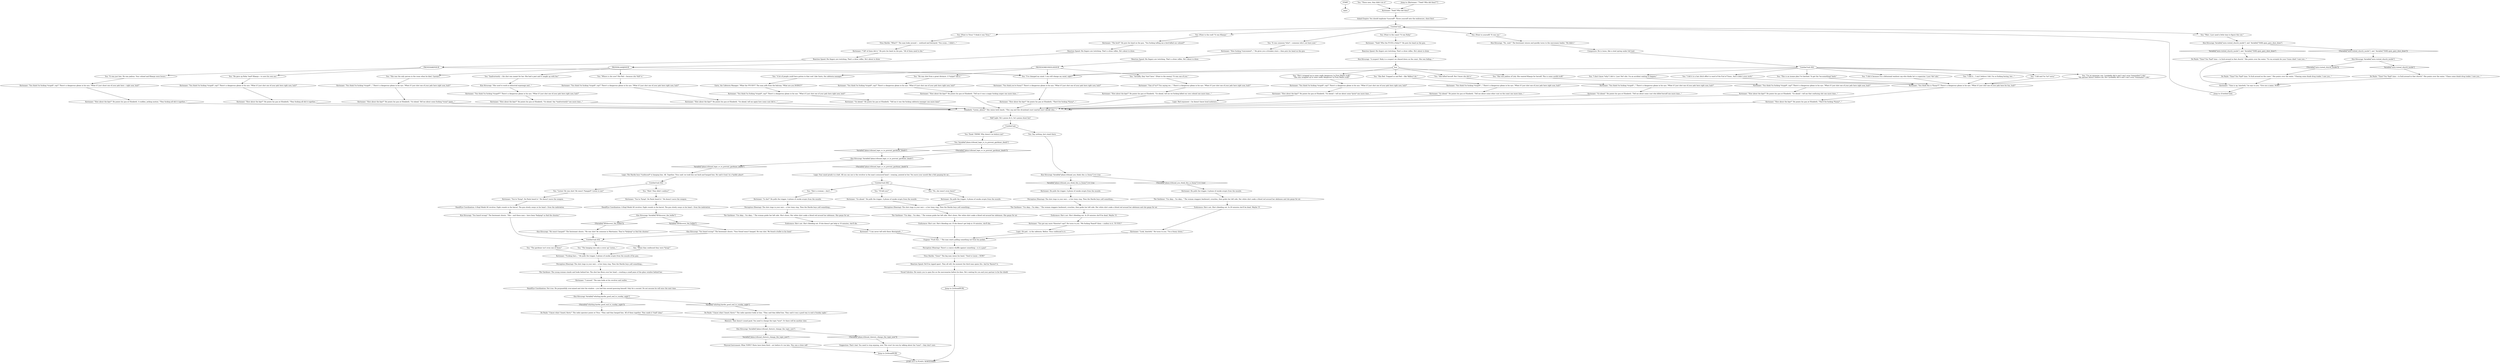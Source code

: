 # TRIBUNAL / THEY DID NOT DO THIS!
# "They didn't do it!"
# ==================================================
digraph G {
	  0 [label="START"];
	  1 [label="input"];
	  2 [label="You: (Point to yourself) \"It was me.\""];
	  3 [label="You: (Point to the coast) \"It was Ruby.\""];
	  4 [label="Untitled hub (02)"];
	  5 [label="Kortenaer: \"You think I'm fucking *stupid*, cop?\" There's a dangerous gleam in his eye. \"What if I just shot one of your pals here right now, huh?\""];
	  6 [label="Logic: Your mind grinds to a halt. All you can see is the revolver in the man's armoured hand -- swaying, pointed at her. You move your mouth like a fish gasping for air..."];
	  7 [label="Kortenaer: \"How about the kipt?\" He points his gun at Elizabeth. A sudden, jerking motion. \"They fucking all did it together...\""];
	  8 [label="Kortenaer: \"How about the kipt?\" He points his gun at Elizabeth. \"They fucking all did it together...\""];
	  9 [label="You: \"Wait! They didn't confess!\""];
	  10 [label="Kortenaer: He pulls the trigger. A plume of smoke erupts from the muzzle."];
	  11 [label="You: \"I did it because I'm a delusional washout cop who thinks he's a superstar. I just *do* shit.\""];
	  12 [label="Reaction Speed: His fingers are twitching. That's a draw reflex. He's about to draw."];
	  13 [label="Kortenaer: \"How about the kipt?\" He points his gun at Elizabeth. \"Go ahead, tell me again how some cunt did it...\""];
	  14 [label="Kortenaer: \"You're *lying*. De Paule heard it.\" He doesn't move the weapon."];
	  15 [label="You: \"The gardener isn't even one of them!\""];
	  16 [label="PROVEKLAASJEHUB"];
	  17 [label="Kim Kitsuragi: \"A suspect! Ruby is a suspect we chased down on the coast. She was hiding...\""];
	  18 [label="Kortenaer: \"How about the kipt?\" He points his gun at Elizabeth. \"Go ahead, tell me we fucking killed our own colonel one more time...\""];
	  19 [label="You: \"A lot of people could have gotten to that roof. Like Garte, the cafeteria manager.\""];
	  20 [label="Kortenaer: \"Yeah? Who did then?\""];
	  21 [label="Reaction Speed: His fingers are twitching. That's a draw reflex. He's about to draw."];
	  22 [label="You: \"I did it... I can't believe I did. I'm so fucking boring, but...\""];
	  23 [label="De Paule: \"Time? You *had* time -- to fuck around in that church.\" She points over the water. \"To run errands for your Union chief. I saw you...\""];
	  24 [label="Inland Empire: You should implicate *yourself*. Throw yourself onto the embrasure, chest first!"];
	  25 [label="Elizabeth: \"Listen, please!\" She raises both hands. \"This cop and this drumhead court martial won't decide who...\""];
	  26 [label="De Paule: \"I know what I heard, Korty!\" The radio operator points at Titus. \"They said they hanged him. All of them together. They made it *real* clear.\""];
	  27 [label="Perception (Hearing): The shot rings in your ears -- a low tinny ring. Then the Hardie boys yell something..."];
	  28 [label="The Gardener: \"I'm okay... I'm okay...\" The woman staggers backward, crouches, then grabs her left side. Her white shirt soaks a blood red around her abdomen and she gasps for air."];
	  29 [label="Logic: Bad argument -- he doesn't know local mobsters..."];
	  30 [label="Untitled hub"];
	  31 [label="You: \"Actually, they *are* here.\" (Point to the enemy) \"It was one of you.\""];
	  32 [label="Kortenaer: \"You think I'm fucking *stupid*...\" There's a dangerous gleam in his eye. \"What if I just shot one of your pals here right now, huh?\""];
	  33 [label="Kortenaer: \"How about the kipt?\" He points his gun at Elizabeth. \"Go ahead. Tell me about some fucking *room* again...\""];
	  34 [label="Kortenaer: \"How about the kipt?\" He points his gun at Elizabeth. \"Go ahead -- tell me that confusing shit one more time...\""];
	  35 [label="You: \"Listen! He was shot! He wasn't *hanged*! Listen to me!\""];
	  36 [label="Rhetoric: That doesn't sound good. You need to change the topic *now*. Or there will be another shot."];
	  37 [label="You: \"No, she wasn't even there!\""];
	  38 [label="Titus Hardie: \"Gene!\" The big man raises his hand. \"Tend to Lizzie -- NOW!\""];
	  39 [label="Kortenaer: \"You think I'm fucking *stupid*...\" There's a dangerous gleam in his eye. \"What if I just shot one of your pals here right now, huh?\""];
	  40 [label="You: \"It was just him. He was jealous. Your colonel and Klaasje were lovers.\""];
	  41 [label="Jump to: [Untitled hub]"];
	  42 [label="You: \"The hanging was only a cover up! Listen...\""];
	  43 [label="Kortenaer: He pulls the trigger. A plume of smoke erupts from the muzzle."];
	  44 [label="Reaction Speed: He'll be ripped apart. They all will, the moment the third man opens fire. And he *knows* it."];
	  45 [label="Kortenaer: \"How fucking *convenient*...\" He gives you a drunken stare -- then puts his hand on the gun."];
	  46 [label="You: \"She was jealous of Lely. She wanted Klaasje for herself. This is some sordid stuff.\""];
	  47 [label="You: \"These men, they didn't do it!\""];
	  48 [label="Kim Kitsuragi: Variable[\"plaza.tribunal_logic_rc_to_prevent_gardener_death\"]"];
	  49 [label="Variable[\"plaza.tribunal_logic_rc_to_prevent_gardener_death\"]", shape=diamond];
	  50 [label="!(Variable[\"plaza.tribunal_logic_rc_to_prevent_gardener_death\"])", shape=diamond];
	  51 [label="Kim Kitsuragi: \"He wasn't hanged!\" The lieutenant shouts. \"He was shot! By someone in Martinaise. They're *helping* us find the shooter.\""];
	  52 [label="Jump to: [tribunalHUB]"];
	  53 [label="Kim Kitsuragi: Variable[\"auto.visited_church_inside\"]  and  Variable[\"TASK.open_gary_door_done\"]"];
	  54 [label="Variable[\"auto.visited_church_inside\"]  and  Variable[\"TASK.open_gary_door_done\"]", shape=diamond];
	  55 [label="!(Variable[\"auto.visited_church_inside\"]  and  Variable[\"TASK.open_gary_door_done\"])", shape=diamond];
	  56 [label="Kim Kitsuragi: Variable[\"XP.discover_the_bullet\"]"];
	  57 [label="Variable[\"XP.discover_the_bullet\"]", shape=diamond];
	  58 [label="!(Variable[\"XP.discover_the_bullet\"])", shape=diamond];
	  59 [label="Untitled hub (03)"];
	  60 [label="De Paule: \"I know what I heard, Korty!\" The radio operator looks at him. \"They said they killed him. They said it was a good way to end a Sunday night.\""];
	  61 [label="Eugene: \"Fuck this...\" The man starts pulling something out from his pocket."];
	  62 [label="Kortenaer: He pulls the trigger. A plume of smoke erupts from the muzzle."];
	  63 [label="Endurance: She's not. She's bleeding out. If she doesn't get help in 10 minutes, she'll die."];
	  64 [label="Perception (Hearing): The shot rings in your ears -- a low tinny ring. Then the Hardie boys yell something..."];
	  65 [label="You: \"I did and I'm *so* sorry.\""];
	  66 [label="You: \"Inadvertently -- the shot was meant for her. She had a past and it caught up with her.\""];
	  67 [label="Reaction Speed: His fingers are twitching. That's a draw reflex. He's about to draw."];
	  68 [label="Kim Kitsuragi: Variable[\"plaza.tribunal_rhetoric_change_the_topic_now\"]"];
	  69 [label="Variable[\"plaza.tribunal_rhetoric_change_the_topic_now\"]", shape=diamond];
	  70 [label="!(Variable[\"plaza.tribunal_rhetoric_change_the_topic_now\"])", shape=diamond];
	  71 [label="Kortenaer: \"The bird?\" He puts his hand on the gun. \"You fucking telling me a bird killed our colonel?\""];
	  72 [label="PROVESOMEONEELSEHUB"];
	  73 [label="You: \"I'm an amnesiac cop. I probably did it and I can't even *remember* I did.\"\n\"My partner doesn't believe me, but I probably did it and I can't even *remember* I did.\""];
	  74 [label="Hand/Eye Coordination: Not true. He purposefully over-aimed and shot the window -- you had him second guessing himself. Only for a second. Do not assume he will miss the next time."];
	  75 [label="The Gardener: \"I'm okay... I'm okay...\" The woman grabs her left side. She's down. Her white shirt soaks a blood red around her abdomen. She gasps for air."];
	  76 [label="Perception (Hearing): The shot rings in your ears -- a low tinny ring. Then the Hardie boys yell something..."];
	  77 [label="Kim Kitsuragi: \"No, wait!\" The lieutenant winces and quickly turns to the mercenary leader. \"He didn't.\""];
	  78 [label="Titus Hardie: \"What?!\" The man looks around --  confused and betrayed. \"You scum... I didn't...\""];
	  79 [label="Reaction Speed: His fingers are twitching. That's a draw reflex. He's about to draw."];
	  80 [label="Kortenaer: \"You think I'm fucking *stupid*, cop?\" There's a dangerous gleam in his eye. \"What if I just shot one of your pals here right now, huh?\""];
	  81 [label="Kortenaer: \"I missed.\" The man looks at his revolver and smiles."];
	  82 [label="You: \"I'll kill you!\""];
	  83 [label="You: \"She's a woman -- don't...\""];
	  84 [label="Kim Kitsuragi: Variable[\"plaza.tribunal_you_think_this_is_funny\"] == true"];
	  85 [label="Variable[\"plaza.tribunal_you_think_this_is_funny\"] == true", shape=diamond];
	  86 [label="!(Variable[\"plaza.tribunal_you_think_this_is_funny\"] == true)", shape=diamond];
	  87 [label="The Gardener: \"I'm okay... I'm okay...\" The woman grabs her left side. She's down. Her white shirt soaks a blood red around her abdomen. She gasps for air."];
	  88 [label="Jump to: [Kortenaer: \"\"Yeah? Who did then?\"\"]"];
	  89 [label="You: \"It was someone *else* -- someone who's not here now.\""];
	  90 [label="PROVEHARDYHUB"];
	  91 [label="Kim Kitsuragi: Variable[\"auto.visited_church_inside\"]"];
	  92 [label="Variable[\"auto.visited_church_inside\"]", shape=diamond];
	  93 [label="!(Variable[\"auto.visited_church_inside\"])", shape=diamond];
	  94 [label="Kortenaer: \"How about the kipt?\" He points his gun at Elizabeth. \"Go ahead -- tell me about some *puta* one more time...\""];
	  95 [label="Kortenaer: \"Go ahead.\" He points his gun at Elizabeth. \"Tell me it was the fucking cafeteria manager one more time!\""];
	  96 [label="Physical Instrument: What TOPIC? Shots have been fired -- act before it's too late. This was a close call!"];
	  97 [label="Kortenaer: \"You're *lying*. De Paule heard it.\" He doesn't move the weapon."];
	  98 [label="You: \"Wait, I just need a little time to figure this out.\""];
	  99 [label="De Paule: \"Time? You *had* time -- to fuck around in that church!\" She points over the water. \"Chase some dumb drug trader. I saw you...\""];
	  100 [label="You: \"She fled. Trapped us and fled -- like *killers* do.\""];
	  101 [label="You: \"She's wrapped up in some really dangerous La Puta Madre stuff.\"\n\"She was wrapped up in some really dangerous La Puta Madre stuff.\""];
	  102 [label="You: \"He was shot from a great distance. A *sniper* did it.\""];
	  103 [label="Kortenaer: \"How about the kipt?\" He points his gun at Elizabeth. \"Tell me it was a magic fucking sniper one more time...\""];
	  104 [label="You: Think! THINK! Why doesn't he believe me?"];
	  105 [label="You: Variable[\"plaza.tribunal_logic_rc_to_prevent_gardener_death\"]"];
	  106 [label="Variable[\"plaza.tribunal_logic_rc_to_prevent_gardener_death\"]", shape=diamond];
	  107 [label="!(Variable[\"plaza.tribunal_logic_rc_to_prevent_gardener_death\"])", shape=diamond];
	  108 [label="Logic: The Hardie boys *confessed* to hanging him. All. Together. Titus said: we took him out back and hanged him. He said it loud. In a *public place*."];
	  109 [label="Kortenaer: \"How about the kipt?\" He points his gun at Elizabeth. \"That'd be fucking *funny*...\""];
	  110 [label="The Gardener: The young woman stands and looks behind her. The shot has flown over her head -- crashing a small pane of the glass window behind her."];
	  111 [label="Kim Kitsuragi: Variable[\"whirling.hardie_good_end_to_sunday_night\"]"];
	  112 [label="Variable[\"whirling.hardie_good_end_to_sunday_night\"]", shape=diamond];
	  113 [label="!(Variable[\"whirling.hardie_good_end_to_sunday_night\"])", shape=diamond];
	  114 [label="Hand/Eye Coordination: A Kiejl Model 40 revolver. Eight rounds in the barrel. The gun slowly sways in his hand -- from the inebriation."];
	  115 [label="Kim Kitsuragi: \"You heard wrong!\" The lieutenant shouts. \"She -- and these men -- have been *helping* us find the shooter.\""];
	  116 [label="Kortenaer: \"I can never tell with these Aboriginals...\""];
	  117 [label="You: (Point to the roof) \"It was Klaasje.\""];
	  118 [label="Kortenaer: \"Time is up, loincloth,\" he says to you. \"Give me a name. NOW!\""];
	  119 [label="You: \"She was the only person in the room when he died. Upstairs.\""];
	  120 [label="Kim Kitsuragi: \"She used to work in industrial espionage and...\""];
	  121 [label="Kortenaer: *\"All* of them did it.\" He puts his hand on the gun. \"All of them need to die.\""];
	  122 [label="Kortenaer: \"You think I'm fucking *stupid*, cop?\" There's a dangerous gleam in his eye. \"What if I just shoot one of your pals here -- right now, huh?\""];
	  123 [label="Kortenaer: \"Go ahead.\" He points his gun at Elizabeth. \"Tell me about some other cunt on the coast one more time...\""];
	  124 [label="You: Say nothing. Just stand there."];
	  125 [label="Untitled hub (04)"];
	  126 [label="Composure: He is tense, like a steel spring under full load."];
	  127 [label="De Paule: \"Time? You *had* time. To fuck around on the coast.\" She points over the water. \"Chasing some dumb drug trader. I saw you...\""];
	  128 [label="Untitled hub"];
	  129 [label="Hand/Eye Coordination: A Kiejl Model 40 revolver. Eight rounds in the barrel. The gun slowly sways in his hand -- from the inebriation."];
	  130 [label="Kortenaer: \"Fucking liars...\" He pulls the trigger. A plume of smoke erupts from the muzzle of his gun."];
	  131 [label="Kortenaer: \"Look, loincloth.\" He turns to you. \"I'm a funny clown.\""];
	  132 [label="Perception (Hearing): The shot rings in your ears -- a low tinny ring. Then the Hardie boys yell something..."];
	  133 [label="Logic: Oh god... in the cafeteria. Before. Titus confessed to it."];
	  134 [label="Kortenaer: \"Go ahead.\" He points his gun at Elizabeth. \"Tell me about some cunt who killed herself one more time...\""];
	  135 [label="You: (Point to Titus) \"I think it was Titus.\""];
	  136 [label="You: \"He gave up Ruby *and* Klaasje -- to save his own ass.\""];
	  137 [label="You: \"I don't know *why* I did it. I just *do* shit. I'm an accident waiting to happen.\""];
	  138 [label="Kortenaer: \"You think I'm fucking *stupid*, cop?\" There's a dangerous gleam in his eye. \"What if I just shot one of your pals here right now, huh?\""];
	  139 [label="Kim Kitsuragi: \"You heard wrong!\" The lieutenant shouts. \"Your friend wasn't hanged. He was shot. We found a bullet in his head.\""];
	  140 [label="Suggestion: That's bad. You need to stop arguing, now. This won't be won by talking about the *case* -- they don't care."];
	  141 [label="Kortenaer: \"Go ahead.\" He pulls the trigger. A plume of smoke erupts from the muzzle."];
	  142 [label="Visual Calculus: He wants you to open fire on the mercenaries before he does. He's waiting for you and your partner to be the shield."];
	  143 [label="Perception (Hearing): There's a coarse shuffle against something -- is it a gun?"];
	  144 [label="Kortenaer: \"You think I'm fucking *stupid*?\" There's a dangerous gleam in his eye. \"What if I just shot one of your pals here right now, huh?\""];
	  145 [label="Kortenaer: \"You think I'm fucking *stupid*, cop?\" There's a dangerous gleam in his eye. \"What if I just shot one of your pals here right now, huh?\""];
	  146 [label="You: \"When they confessed they were *lying*.\""];
	  147 [label="Jump to: [tribunalHUB]"];
	  148 [label="The Gardener: \"I'm okay... I'm okay...\" The woman staggers backward, crouches, then grabs her left side. Her white shirt soaks a blood red around her abdomen and she gasps for air."];
	  149 [label="Endurance: She's not. She's bleeding out. If she doesn't get help in 10 minutes, she'll die."];
	  150 [label="You: \"I did it in a last ditch effort to ward of the End of Times. And it didn't even work.\""];
	  151 [label="Kortenaer: \"Yeah? Who the FUCK is Ruby?!\" He puts his hand on the gun."];
	  152 [label="You: \"I've changed my mind. I can still change my mind, right?\""];
	  153 [label="Garte, the Cafeteria Manager: \"What the *FUCK*?\" The man yells from the balcony. \"What are you DOING?!\""];
	  154 [label="Kortenaer: \"You think I'm fucking *stupid*, cop?\" There's a dangerous gleam in his eye. \"What if I just shot one of your pals here right now, huh?\""];
	  155 [label="hun"];
	  156 [label="You: \"This is an insane plan I've hatched. To get the *ex-something* back.\""];
	  157 [label="Kortenaer: \"You think I'm fucking *stupid*, cop?\" There's a dangerous gleam in his eye. \"What if I just shot one of your pals here right now, huh?\""];
	  158 [label="Kortenaer: \"How about the kipt?\" He points his gun at Elizabeth. \"Go ahead. Say *inadvertently* one more time...\""];
	  159 [label="Kortenaer: \"You think I'm fucking *stupid*...\" There's a dangerous gleam in his eye. \"What if I just shot one of your pals here right now, huh?\""];
	  160 [label="Kortenaer: \"How about the kipt?\" He points his gun at Elizabeth. \"That'd be fucking *funny*...\""];
	  161 [label="Untitled hub (02)"];
	  163 [label="You: \"Where is she now? She fled -- because she *did* it.\""];
	  164 [label="You: \"She killed herself. But I know she did it.\""];
	  165 [label="Kortenaer: \"One of *us*? You saying we...\" There's a dangerous gleam in his eye. \"What if I just shot one of your pals here right now, huh?\""];
	  166 [label="Half Light: He's gonna do it, he's gonna shoot her!"];
	  167 [label="Kortenaer: \"You think this is *funny*?\" There's a dangerous gleam in his eye. \"What if I just shot one of your pals here for fun, huh?\""];
	  168 [label="Kortenaer: \"You think you're funny?\" There's a dangerous gleam in his eye. \"What if I just shot one of your pals here right now, huh?\""];
	  169 [label="Kortenaer: \"Is she?\" He pulls the trigger. A plume of smoke erupts from the muzzle."];
	  170 [label="Kortenaer: \"You got any more *theories* cop?\" He turns to you. \"We fucking *heard* them -- confess to it. TO YOU!\""];
	  171 [label="Endurance: She's not. She's bleeding out. In 20 minutes she'll be dead. Maybe 15."];
	  172 [label="Endurance: She's not. She's bleeding out. In 20 minutes she'll be dead. Maybe 15."];
	  5370183 [label="JUMP OUT to PLAZA / KORTENAER", shape=diamond];
	  0 -> 1
	  2 -> 77
	  3 -> 151
	  4 -> 65
	  4 -> 73
	  4 -> 137
	  4 -> 11
	  4 -> 150
	  4 -> 22
	  4 -> 152
	  4 -> 156
	  5 -> 13
	  6 -> 125
	  7 -> 25
	  8 -> 25
	  9 -> 14
	  10 -> 148
	  11 -> 167
	  12 -> 72
	  13 -> 25
	  14 -> 129
	  15 -> 130
	  16 -> 152
	  16 -> 66
	  16 -> 163
	  16 -> 119
	  17 -> 155
	  18 -> 25
	  19 -> 153
	  20 -> 24
	  21 -> 17
	  22 -> 167
	  23 -> 118
	  24 -> 30
	  25 -> 166
	  26 -> 36
	  27 -> 110
	  28 -> 171
	  29 -> 25
	  30 -> 2
	  30 -> 98
	  30 -> 3
	  30 -> 135
	  30 -> 117
	  30 -> 89
	  31 -> 165
	  32 -> 33
	  33 -> 25
	  34 -> 25
	  35 -> 97
	  36 -> 68
	  37 -> 43
	  38 -> 44
	  39 -> 134
	  40 -> 122
	  41 -> 30
	  42 -> 130
	  43 -> 132
	  44 -> 142
	  45 -> 12
	  46 -> 154
	  47 -> 20
	  48 -> 49
	  48 -> 50
	  49 -> 108
	  50 -> 6
	  51 -> 59
	  52 -> 5370183
	  53 -> 54
	  53 -> 55
	  54 -> 23
	  55 -> 91
	  56 -> 57
	  56 -> 58
	  57 -> 139
	  58 -> 51
	  59 -> 42
	  59 -> 15
	  59 -> 146
	  60 -> 36
	  61 -> 143
	  62 -> 76
	  63 -> 116
	  64 -> 75
	  65 -> 167
	  66 -> 120
	  67 -> 16
	  68 -> 69
	  68 -> 70
	  69 -> 96
	  70 -> 140
	  71 -> 67
	  72 -> 152
	  72 -> 19
	  72 -> 102
	  72 -> 31
	  73 -> 167
	  74 -> 111
	  75 -> 63
	  76 -> 28
	  77 -> 126
	  78 -> 121
	  79 -> 90
	  80 -> 8
	  81 -> 74
	  82 -> 141
	  83 -> 169
	  84 -> 85
	  84 -> 86
	  85 -> 62
	  86 -> 10
	  87 -> 149
	  88 -> 20
	  89 -> 45
	  90 -> 40
	  90 -> 152
	  90 -> 136
	  91 -> 92
	  91 -> 93
	  92 -> 99
	  93 -> 127
	  94 -> 29
	  95 -> 25
	  96 -> 52
	  97 -> 114
	  98 -> 53
	  99 -> 118
	  100 -> 159
	  101 -> 145
	  102 -> 157
	  103 -> 25
	  104 -> 105
	  105 -> 106
	  105 -> 107
	  106 -> 48
	  107 -> 48
	  108 -> 161
	  109 -> 25
	  110 -> 81
	  111 -> 112
	  111 -> 113
	  112 -> 60
	  113 -> 26
	  114 -> 115
	  115 -> 59
	  116 -> 61
	  117 -> 71
	  118 -> 41
	  119 -> 32
	  120 -> 144
	  121 -> 79
	  122 -> 7
	  123 -> 25
	  124 -> 84
	  125 -> 82
	  125 -> 83
	  125 -> 37
	  126 -> 4
	  127 -> 118
	  128 -> 104
	  128 -> 124
	  129 -> 56
	  130 -> 27
	  131 -> 61
	  132 -> 87
	  133 -> 61
	  134 -> 25
	  135 -> 78
	  136 -> 80
	  137 -> 167
	  138 -> 95
	  139 -> 59
	  140 -> 52
	  141 -> 132
	  142 -> 147
	  143 -> 38
	  144 -> 158
	  145 -> 94
	  146 -> 130
	  147 -> 5370183
	  148 -> 172
	  149 -> 61
	  150 -> 167
	  151 -> 21
	  152 -> 168
	  153 -> 138
	  154 -> 34
	  155 -> 164
	  155 -> 100
	  155 -> 101
	  155 -> 46
	  155 -> 152
	  156 -> 167
	  157 -> 103
	  158 -> 25
	  159 -> 123
	  160 -> 25
	  161 -> 9
	  161 -> 35
	  163 -> 5
	  164 -> 39
	  165 -> 18
	  166 -> 128
	  167 -> 109
	  168 -> 160
	  169 -> 64
	  170 -> 133
	  171 -> 170
	  172 -> 131
}

